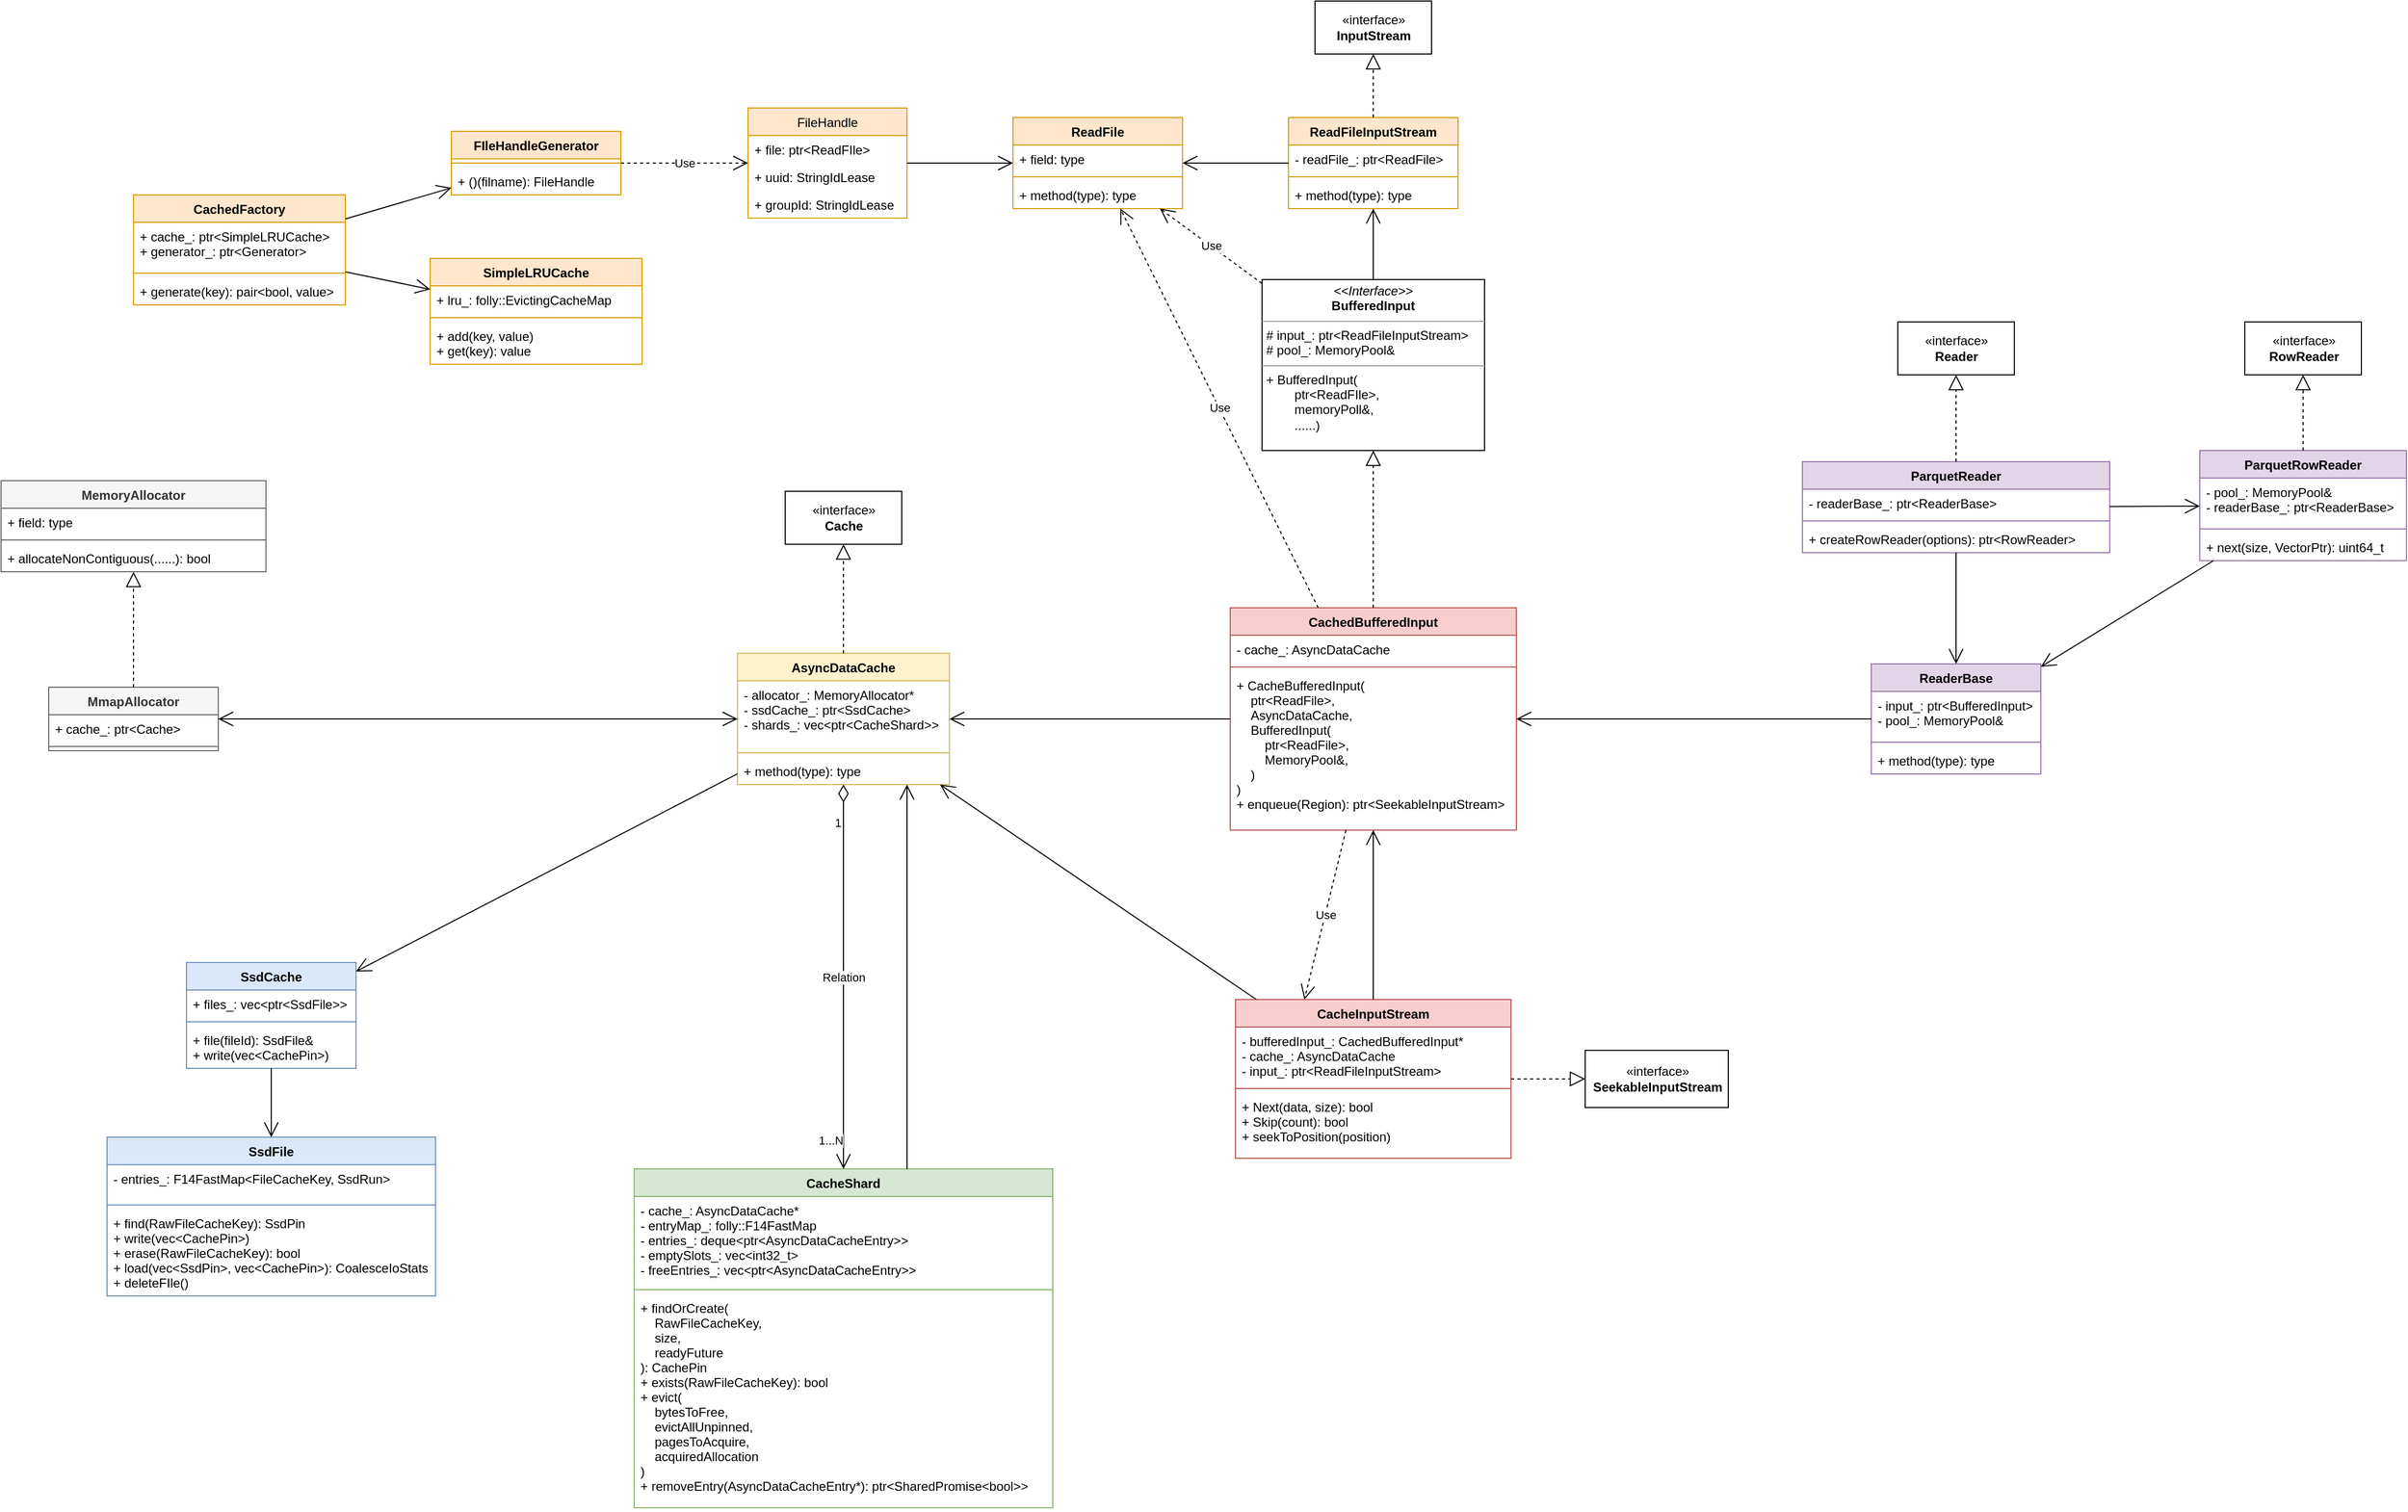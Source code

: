 <mxfile version="24.3.1" type="github">
  <diagram name="第 1 页" id="Pp-75ZngFEsOOak7LyUB">
    <mxGraphModel dx="2874" dy="721" grid="1" gridSize="10" guides="1" tooltips="1" connect="1" arrows="1" fold="1" page="0" pageScale="1" pageWidth="827" pageHeight="1169" math="0" shadow="0">
      <root>
        <mxCell id="0" />
        <mxCell id="1" parent="0" />
        <mxCell id="CNc3Xjs3FIzdw5K3xw-y-1" value="SimpleLRUCache" style="swimlane;fontStyle=1;align=center;verticalAlign=top;childLayout=stackLayout;horizontal=1;startSize=26;horizontalStack=0;resizeParent=1;resizeParentMax=0;resizeLast=0;collapsible=1;marginBottom=0;fillColor=#ffe6cc;strokeColor=#d79b00;" vertex="1" parent="1">
          <mxGeometry x="-210" y="660" width="200" height="100" as="geometry" />
        </mxCell>
        <mxCell id="CNc3Xjs3FIzdw5K3xw-y-2" value="+ lru_: folly::EvictingCacheMap" style="text;strokeColor=none;fillColor=none;align=left;verticalAlign=top;spacingLeft=4;spacingRight=4;overflow=hidden;rotatable=0;points=[[0,0.5],[1,0.5]];portConstraint=eastwest;" vertex="1" parent="CNc3Xjs3FIzdw5K3xw-y-1">
          <mxGeometry y="26" width="200" height="26" as="geometry" />
        </mxCell>
        <mxCell id="CNc3Xjs3FIzdw5K3xw-y-3" value="" style="line;strokeWidth=1;fillColor=none;align=left;verticalAlign=middle;spacingTop=-1;spacingLeft=3;spacingRight=3;rotatable=0;labelPosition=right;points=[];portConstraint=eastwest;strokeColor=inherit;" vertex="1" parent="CNc3Xjs3FIzdw5K3xw-y-1">
          <mxGeometry y="52" width="200" height="8" as="geometry" />
        </mxCell>
        <mxCell id="CNc3Xjs3FIzdw5K3xw-y-4" value="+ add(key, value)&#xa;+ get(key): value" style="text;strokeColor=none;fillColor=none;align=left;verticalAlign=top;spacingLeft=4;spacingRight=4;overflow=hidden;rotatable=0;points=[[0,0.5],[1,0.5]];portConstraint=eastwest;" vertex="1" parent="CNc3Xjs3FIzdw5K3xw-y-1">
          <mxGeometry y="60" width="200" height="40" as="geometry" />
        </mxCell>
        <mxCell id="CNc3Xjs3FIzdw5K3xw-y-5" value="FIleHandleGenerator" style="swimlane;fontStyle=1;align=center;verticalAlign=top;childLayout=stackLayout;horizontal=1;startSize=26;horizontalStack=0;resizeParent=1;resizeParentMax=0;resizeLast=0;collapsible=1;marginBottom=0;fillColor=#ffe6cc;strokeColor=#d79b00;" vertex="1" parent="1">
          <mxGeometry x="-190" y="540" width="160" height="60" as="geometry" />
        </mxCell>
        <mxCell id="CNc3Xjs3FIzdw5K3xw-y-6" value="" style="line;strokeWidth=1;fillColor=none;align=left;verticalAlign=middle;spacingTop=-1;spacingLeft=3;spacingRight=3;rotatable=0;labelPosition=right;points=[];portConstraint=eastwest;strokeColor=inherit;" vertex="1" parent="CNc3Xjs3FIzdw5K3xw-y-5">
          <mxGeometry y="26" width="160" height="8" as="geometry" />
        </mxCell>
        <mxCell id="CNc3Xjs3FIzdw5K3xw-y-7" value="+ ()(filname): FileHandle" style="text;strokeColor=none;fillColor=none;align=left;verticalAlign=top;spacingLeft=4;spacingRight=4;overflow=hidden;rotatable=0;points=[[0,0.5],[1,0.5]];portConstraint=eastwest;" vertex="1" parent="CNc3Xjs3FIzdw5K3xw-y-5">
          <mxGeometry y="34" width="160" height="26" as="geometry" />
        </mxCell>
        <mxCell id="CNc3Xjs3FIzdw5K3xw-y-8" value="FileHandle" style="swimlane;fontStyle=0;childLayout=stackLayout;horizontal=1;startSize=26;fillColor=#ffe6cc;horizontalStack=0;resizeParent=1;resizeParentMax=0;resizeLast=0;collapsible=1;marginBottom=0;strokeColor=#d79b00;" vertex="1" parent="1">
          <mxGeometry x="90" y="518" width="150" height="104" as="geometry" />
        </mxCell>
        <mxCell id="CNc3Xjs3FIzdw5K3xw-y-9" value="+ file: ptr&lt;ReadFIle&gt;" style="text;strokeColor=none;fillColor=none;align=left;verticalAlign=top;spacingLeft=4;spacingRight=4;overflow=hidden;rotatable=0;points=[[0,0.5],[1,0.5]];portConstraint=eastwest;" vertex="1" parent="CNc3Xjs3FIzdw5K3xw-y-8">
          <mxGeometry y="26" width="150" height="26" as="geometry" />
        </mxCell>
        <mxCell id="CNc3Xjs3FIzdw5K3xw-y-10" value="+ uuid: StringIdLease" style="text;strokeColor=none;fillColor=none;align=left;verticalAlign=top;spacingLeft=4;spacingRight=4;overflow=hidden;rotatable=0;points=[[0,0.5],[1,0.5]];portConstraint=eastwest;" vertex="1" parent="CNc3Xjs3FIzdw5K3xw-y-8">
          <mxGeometry y="52" width="150" height="26" as="geometry" />
        </mxCell>
        <mxCell id="CNc3Xjs3FIzdw5K3xw-y-11" value="+ groupId: StringIdLease" style="text;strokeColor=none;fillColor=none;align=left;verticalAlign=top;spacingLeft=4;spacingRight=4;overflow=hidden;rotatable=0;points=[[0,0.5],[1,0.5]];portConstraint=eastwest;" vertex="1" parent="CNc3Xjs3FIzdw5K3xw-y-8">
          <mxGeometry y="78" width="150" height="26" as="geometry" />
        </mxCell>
        <mxCell id="CNc3Xjs3FIzdw5K3xw-y-12" value="ParquetReader" style="swimlane;fontStyle=1;align=center;verticalAlign=top;childLayout=stackLayout;horizontal=1;startSize=26;horizontalStack=0;resizeParent=1;resizeParentMax=0;resizeLast=0;collapsible=1;marginBottom=0;fillColor=#e1d5e7;strokeColor=#9673a6;" vertex="1" parent="1">
          <mxGeometry x="1085" y="852" width="290" height="86" as="geometry" />
        </mxCell>
        <mxCell id="CNc3Xjs3FIzdw5K3xw-y-13" value="- readerBase_: ptr&lt;ReaderBase&gt;" style="text;strokeColor=none;fillColor=none;align=left;verticalAlign=top;spacingLeft=4;spacingRight=4;overflow=hidden;rotatable=0;points=[[0,0.5],[1,0.5]];portConstraint=eastwest;" vertex="1" parent="CNc3Xjs3FIzdw5K3xw-y-12">
          <mxGeometry y="26" width="290" height="26" as="geometry" />
        </mxCell>
        <mxCell id="CNc3Xjs3FIzdw5K3xw-y-14" value="" style="line;strokeWidth=1;fillColor=none;align=left;verticalAlign=middle;spacingTop=-1;spacingLeft=3;spacingRight=3;rotatable=0;labelPosition=right;points=[];portConstraint=eastwest;strokeColor=inherit;" vertex="1" parent="CNc3Xjs3FIzdw5K3xw-y-12">
          <mxGeometry y="52" width="290" height="8" as="geometry" />
        </mxCell>
        <mxCell id="CNc3Xjs3FIzdw5K3xw-y-15" value="+ createRowReader(options): ptr&lt;RowReader&gt;" style="text;strokeColor=none;fillColor=none;align=left;verticalAlign=top;spacingLeft=4;spacingRight=4;overflow=hidden;rotatable=0;points=[[0,0.5],[1,0.5]];portConstraint=eastwest;" vertex="1" parent="CNc3Xjs3FIzdw5K3xw-y-12">
          <mxGeometry y="60" width="290" height="26" as="geometry" />
        </mxCell>
        <mxCell id="CNc3Xjs3FIzdw5K3xw-y-16" value="ParquetRowReader" style="swimlane;fontStyle=1;align=center;verticalAlign=top;childLayout=stackLayout;horizontal=1;startSize=26;horizontalStack=0;resizeParent=1;resizeParentMax=0;resizeLast=0;collapsible=1;marginBottom=0;fillColor=#e1d5e7;strokeColor=#9673a6;" vertex="1" parent="1">
          <mxGeometry x="1460" y="841.5" width="195" height="104" as="geometry" />
        </mxCell>
        <mxCell id="CNc3Xjs3FIzdw5K3xw-y-17" value="- pool_: MemoryPool&amp;&#xa;- readerBase_: ptr&lt;ReaderBase&gt;" style="text;strokeColor=none;fillColor=none;align=left;verticalAlign=top;spacingLeft=4;spacingRight=4;overflow=hidden;rotatable=0;points=[[0,0.5],[1,0.5]];portConstraint=eastwest;" vertex="1" parent="CNc3Xjs3FIzdw5K3xw-y-16">
          <mxGeometry y="26" width="195" height="44" as="geometry" />
        </mxCell>
        <mxCell id="CNc3Xjs3FIzdw5K3xw-y-18" value="" style="line;strokeWidth=1;fillColor=none;align=left;verticalAlign=middle;spacingTop=-1;spacingLeft=3;spacingRight=3;rotatable=0;labelPosition=right;points=[];portConstraint=eastwest;strokeColor=inherit;" vertex="1" parent="CNc3Xjs3FIzdw5K3xw-y-16">
          <mxGeometry y="70" width="195" height="8" as="geometry" />
        </mxCell>
        <mxCell id="CNc3Xjs3FIzdw5K3xw-y-19" value="+ next(size, VectorPtr): uint64_t" style="text;strokeColor=none;fillColor=none;align=left;verticalAlign=top;spacingLeft=4;spacingRight=4;overflow=hidden;rotatable=0;points=[[0,0.5],[1,0.5]];portConstraint=eastwest;" vertex="1" parent="CNc3Xjs3FIzdw5K3xw-y-16">
          <mxGeometry y="78" width="195" height="26" as="geometry" />
        </mxCell>
        <mxCell id="CNc3Xjs3FIzdw5K3xw-y-20" value="AsyncDataCache" style="swimlane;fontStyle=1;align=center;verticalAlign=top;childLayout=stackLayout;horizontal=1;startSize=26;horizontalStack=0;resizeParent=1;resizeParentMax=0;resizeLast=0;collapsible=1;marginBottom=0;fillColor=#fff2cc;strokeColor=#d6b656;" vertex="1" parent="1">
          <mxGeometry x="80" y="1033" width="200" height="124" as="geometry" />
        </mxCell>
        <mxCell id="CNc3Xjs3FIzdw5K3xw-y-21" value="- allocator_: MemoryAllocator*&#xa;- ssdCache_: ptr&lt;SsdCache&gt;&#xa;- shards_: vec&lt;ptr&lt;CacheShard&gt;&gt;" style="text;strokeColor=none;fillColor=none;align=left;verticalAlign=top;spacingLeft=4;spacingRight=4;overflow=hidden;rotatable=0;points=[[0,0.5],[1,0.5]];portConstraint=eastwest;" vertex="1" parent="CNc3Xjs3FIzdw5K3xw-y-20">
          <mxGeometry y="26" width="200" height="64" as="geometry" />
        </mxCell>
        <mxCell id="CNc3Xjs3FIzdw5K3xw-y-22" value="" style="line;strokeWidth=1;fillColor=none;align=left;verticalAlign=middle;spacingTop=-1;spacingLeft=3;spacingRight=3;rotatable=0;labelPosition=right;points=[];portConstraint=eastwest;strokeColor=inherit;" vertex="1" parent="CNc3Xjs3FIzdw5K3xw-y-20">
          <mxGeometry y="90" width="200" height="8" as="geometry" />
        </mxCell>
        <mxCell id="CNc3Xjs3FIzdw5K3xw-y-23" value="+ method(type): type" style="text;strokeColor=none;fillColor=none;align=left;verticalAlign=top;spacingLeft=4;spacingRight=4;overflow=hidden;rotatable=0;points=[[0,0.5],[1,0.5]];portConstraint=eastwest;" vertex="1" parent="CNc3Xjs3FIzdw5K3xw-y-20">
          <mxGeometry y="98" width="200" height="26" as="geometry" />
        </mxCell>
        <mxCell id="CNc3Xjs3FIzdw5K3xw-y-24" value="CacheShard" style="swimlane;fontStyle=1;align=center;verticalAlign=top;childLayout=stackLayout;horizontal=1;startSize=26;horizontalStack=0;resizeParent=1;resizeParentMax=0;resizeLast=0;collapsible=1;marginBottom=0;fillColor=#d5e8d4;strokeColor=#82b366;" vertex="1" parent="1">
          <mxGeometry x="-17.5" y="1520" width="395" height="320" as="geometry" />
        </mxCell>
        <mxCell id="CNc3Xjs3FIzdw5K3xw-y-25" value="- cache_: AsyncDataCache*&#xa;- entryMap_: folly::F14FastMap&#xa;- entries_: deque&lt;ptr&lt;AsyncDataCacheEntry&gt;&gt;&#xa;- emptySlots_: vec&lt;int32_t&gt;&#xa;- freeEntries_: vec&lt;ptr&lt;AsyncDataCacheEntry&gt;&gt;" style="text;strokeColor=none;fillColor=none;align=left;verticalAlign=top;spacingLeft=4;spacingRight=4;overflow=hidden;rotatable=0;points=[[0,0.5],[1,0.5]];portConstraint=eastwest;" vertex="1" parent="CNc3Xjs3FIzdw5K3xw-y-24">
          <mxGeometry y="26" width="395" height="84" as="geometry" />
        </mxCell>
        <mxCell id="CNc3Xjs3FIzdw5K3xw-y-26" value="" style="line;strokeWidth=1;fillColor=none;align=left;verticalAlign=middle;spacingTop=-1;spacingLeft=3;spacingRight=3;rotatable=0;labelPosition=right;points=[];portConstraint=eastwest;strokeColor=inherit;" vertex="1" parent="CNc3Xjs3FIzdw5K3xw-y-24">
          <mxGeometry y="110" width="395" height="8" as="geometry" />
        </mxCell>
        <mxCell id="CNc3Xjs3FIzdw5K3xw-y-27" value="+ findOrCreate(&#xa;    RawFileCacheKey,&#xa;    size,&#xa;    readyFuture    &#xa;): CachePin&#xa;+ exists(RawFileCacheKey): bool&#xa;+ evict(&#xa;    bytesToFree,&#xa;    evictAllUnpinned,&#xa;    pagesToAcquire,&#xa;    acquiredAllocation&#xa;)&#xa;+ removeEntry(AsyncDataCacheEntry*): ptr&lt;SharedPromise&lt;bool&gt;&gt;" style="text;strokeColor=none;fillColor=none;align=left;verticalAlign=top;spacingLeft=4;spacingRight=4;overflow=hidden;rotatable=0;points=[[0,0.5],[1,0.5]];portConstraint=eastwest;" vertex="1" parent="CNc3Xjs3FIzdw5K3xw-y-24">
          <mxGeometry y="118" width="395" height="202" as="geometry" />
        </mxCell>
        <mxCell id="CNc3Xjs3FIzdw5K3xw-y-28" value="SsdCache" style="swimlane;fontStyle=1;align=center;verticalAlign=top;childLayout=stackLayout;horizontal=1;startSize=26;horizontalStack=0;resizeParent=1;resizeParentMax=0;resizeLast=0;collapsible=1;marginBottom=0;fillColor=#dae8fc;strokeColor=#6c8ebf;" vertex="1" parent="1">
          <mxGeometry x="-440" y="1325" width="160" height="100" as="geometry" />
        </mxCell>
        <mxCell id="CNc3Xjs3FIzdw5K3xw-y-29" value="+ files_: vec&lt;ptr&lt;SsdFile&gt;&gt;" style="text;strokeColor=none;fillColor=none;align=left;verticalAlign=top;spacingLeft=4;spacingRight=4;overflow=hidden;rotatable=0;points=[[0,0.5],[1,0.5]];portConstraint=eastwest;" vertex="1" parent="CNc3Xjs3FIzdw5K3xw-y-28">
          <mxGeometry y="26" width="160" height="26" as="geometry" />
        </mxCell>
        <mxCell id="CNc3Xjs3FIzdw5K3xw-y-30" value="" style="line;strokeWidth=1;fillColor=none;align=left;verticalAlign=middle;spacingTop=-1;spacingLeft=3;spacingRight=3;rotatable=0;labelPosition=right;points=[];portConstraint=eastwest;strokeColor=inherit;" vertex="1" parent="CNc3Xjs3FIzdw5K3xw-y-28">
          <mxGeometry y="52" width="160" height="8" as="geometry" />
        </mxCell>
        <mxCell id="CNc3Xjs3FIzdw5K3xw-y-31" value="+ file(fileId): SsdFile&amp;&#xa;+ write(vec&lt;CachePin&gt;)" style="text;strokeColor=none;fillColor=none;align=left;verticalAlign=top;spacingLeft=4;spacingRight=4;overflow=hidden;rotatable=0;points=[[0,0.5],[1,0.5]];portConstraint=eastwest;" vertex="1" parent="CNc3Xjs3FIzdw5K3xw-y-28">
          <mxGeometry y="60" width="160" height="40" as="geometry" />
        </mxCell>
        <mxCell id="CNc3Xjs3FIzdw5K3xw-y-32" value="SsdFile" style="swimlane;fontStyle=1;align=center;verticalAlign=top;childLayout=stackLayout;horizontal=1;startSize=26;horizontalStack=0;resizeParent=1;resizeParentMax=0;resizeLast=0;collapsible=1;marginBottom=0;fillColor=#dae8fc;strokeColor=#6c8ebf;" vertex="1" parent="1">
          <mxGeometry x="-515" y="1490" width="310" height="150" as="geometry" />
        </mxCell>
        <mxCell id="CNc3Xjs3FIzdw5K3xw-y-33" value="- entries_: F14FastMap&lt;FileCacheKey, SsdRun&gt;" style="text;strokeColor=none;fillColor=none;align=left;verticalAlign=top;spacingLeft=4;spacingRight=4;overflow=hidden;rotatable=0;points=[[0,0.5],[1,0.5]];portConstraint=eastwest;" vertex="1" parent="CNc3Xjs3FIzdw5K3xw-y-32">
          <mxGeometry y="26" width="310" height="34" as="geometry" />
        </mxCell>
        <mxCell id="CNc3Xjs3FIzdw5K3xw-y-34" value="" style="line;strokeWidth=1;fillColor=none;align=left;verticalAlign=middle;spacingTop=-1;spacingLeft=3;spacingRight=3;rotatable=0;labelPosition=right;points=[];portConstraint=eastwest;strokeColor=inherit;" vertex="1" parent="CNc3Xjs3FIzdw5K3xw-y-32">
          <mxGeometry y="60" width="310" height="8" as="geometry" />
        </mxCell>
        <mxCell id="CNc3Xjs3FIzdw5K3xw-y-35" value="+ find(RawFileCacheKey): SsdPin&#xa;+ write(vec&lt;CachePin&gt;)&#xa;+ erase(RawFileCacheKey): bool&#xa;+ load(vec&lt;SsdPin&gt;, vec&lt;CachePin&gt;): CoalesceIoStats&#xa;+ deleteFIle()" style="text;strokeColor=none;fillColor=none;align=left;verticalAlign=top;spacingLeft=4;spacingRight=4;overflow=hidden;rotatable=0;points=[[0,0.5],[1,0.5]];portConstraint=eastwest;" vertex="1" parent="CNc3Xjs3FIzdw5K3xw-y-32">
          <mxGeometry y="68" width="310" height="82" as="geometry" />
        </mxCell>
        <mxCell id="CNc3Xjs3FIzdw5K3xw-y-36" value="CachedBufferedInput" style="swimlane;fontStyle=1;align=center;verticalAlign=top;childLayout=stackLayout;horizontal=1;startSize=26;horizontalStack=0;resizeParent=1;resizeParentMax=0;resizeLast=0;collapsible=1;marginBottom=0;fillColor=#f8cecc;strokeColor=#b85450;" vertex="1" parent="1">
          <mxGeometry x="545" y="990" width="270" height="210" as="geometry" />
        </mxCell>
        <mxCell id="CNc3Xjs3FIzdw5K3xw-y-37" value="- cache_: AsyncDataCache" style="text;strokeColor=none;fillColor=none;align=left;verticalAlign=top;spacingLeft=4;spacingRight=4;overflow=hidden;rotatable=0;points=[[0,0.5],[1,0.5]];portConstraint=eastwest;" vertex="1" parent="CNc3Xjs3FIzdw5K3xw-y-36">
          <mxGeometry y="26" width="270" height="26" as="geometry" />
        </mxCell>
        <mxCell id="CNc3Xjs3FIzdw5K3xw-y-38" value="" style="line;strokeWidth=1;fillColor=none;align=left;verticalAlign=middle;spacingTop=-1;spacingLeft=3;spacingRight=3;rotatable=0;labelPosition=right;points=[];portConstraint=eastwest;strokeColor=inherit;" vertex="1" parent="CNc3Xjs3FIzdw5K3xw-y-36">
          <mxGeometry y="52" width="270" height="8" as="geometry" />
        </mxCell>
        <mxCell id="CNc3Xjs3FIzdw5K3xw-y-39" value="+ CacheBufferedInput(&#xa;    ptr&lt;ReadFile&gt;,&#xa;    AsyncDataCache,&#xa;    BufferedInput(&#xa;        ptr&lt;ReadFile&gt;,&#xa;        MemoryPool&amp;,&#xa;    )&#xa;)&#xa;+ enqueue(Region): ptr&lt;SeekableInputStream&gt;" style="text;strokeColor=none;fillColor=none;align=left;verticalAlign=top;spacingLeft=4;spacingRight=4;overflow=hidden;rotatable=0;points=[[0,0.5],[1,0.5]];portConstraint=eastwest;" vertex="1" parent="CNc3Xjs3FIzdw5K3xw-y-36">
          <mxGeometry y="60" width="270" height="150" as="geometry" />
        </mxCell>
        <mxCell id="CNc3Xjs3FIzdw5K3xw-y-40" value="CacheInputStream" style="swimlane;fontStyle=1;align=center;verticalAlign=top;childLayout=stackLayout;horizontal=1;startSize=26;horizontalStack=0;resizeParent=1;resizeParentMax=0;resizeLast=0;collapsible=1;marginBottom=0;fillColor=#f8cecc;strokeColor=#b85450;" vertex="1" parent="1">
          <mxGeometry x="550" y="1360" width="260" height="150" as="geometry" />
        </mxCell>
        <mxCell id="CNc3Xjs3FIzdw5K3xw-y-41" value="- bufferedInput_: CachedBufferedInput*&#xa;- cache_: AsyncDataCache&#xa;- input_: ptr&lt;ReadFileInputStream&gt;" style="text;strokeColor=none;fillColor=none;align=left;verticalAlign=top;spacingLeft=4;spacingRight=4;overflow=hidden;rotatable=0;points=[[0,0.5],[1,0.5]];portConstraint=eastwest;" vertex="1" parent="CNc3Xjs3FIzdw5K3xw-y-40">
          <mxGeometry y="26" width="260" height="54" as="geometry" />
        </mxCell>
        <mxCell id="CNc3Xjs3FIzdw5K3xw-y-42" value="" style="line;strokeWidth=1;fillColor=none;align=left;verticalAlign=middle;spacingTop=-1;spacingLeft=3;spacingRight=3;rotatable=0;labelPosition=right;points=[];portConstraint=eastwest;strokeColor=inherit;" vertex="1" parent="CNc3Xjs3FIzdw5K3xw-y-40">
          <mxGeometry y="80" width="260" height="8" as="geometry" />
        </mxCell>
        <mxCell id="CNc3Xjs3FIzdw5K3xw-y-43" value="+ Next(data, size): bool&#xa;+ Skip(count): bool&#xa;+ seekToPosition(position)" style="text;strokeColor=none;fillColor=none;align=left;verticalAlign=top;spacingLeft=4;spacingRight=4;overflow=hidden;rotatable=0;points=[[0,0.5],[1,0.5]];portConstraint=eastwest;" vertex="1" parent="CNc3Xjs3FIzdw5K3xw-y-40">
          <mxGeometry y="88" width="260" height="62" as="geometry" />
        </mxCell>
        <mxCell id="CNc3Xjs3FIzdw5K3xw-y-44" value="ReadFileInputStream" style="swimlane;fontStyle=1;align=center;verticalAlign=top;childLayout=stackLayout;horizontal=1;startSize=26;horizontalStack=0;resizeParent=1;resizeParentMax=0;resizeLast=0;collapsible=1;marginBottom=0;fillColor=#ffe6cc;strokeColor=#d79b00;" vertex="1" parent="1">
          <mxGeometry x="600" y="527" width="160" height="86" as="geometry" />
        </mxCell>
        <mxCell id="CNc3Xjs3FIzdw5K3xw-y-45" value="- readFile_: ptr&lt;ReadFile&gt;" style="text;strokeColor=none;fillColor=none;align=left;verticalAlign=top;spacingLeft=4;spacingRight=4;overflow=hidden;rotatable=0;points=[[0,0.5],[1,0.5]];portConstraint=eastwest;" vertex="1" parent="CNc3Xjs3FIzdw5K3xw-y-44">
          <mxGeometry y="26" width="160" height="26" as="geometry" />
        </mxCell>
        <mxCell id="CNc3Xjs3FIzdw5K3xw-y-46" value="" style="line;strokeWidth=1;fillColor=none;align=left;verticalAlign=middle;spacingTop=-1;spacingLeft=3;spacingRight=3;rotatable=0;labelPosition=right;points=[];portConstraint=eastwest;strokeColor=inherit;" vertex="1" parent="CNc3Xjs3FIzdw5K3xw-y-44">
          <mxGeometry y="52" width="160" height="8" as="geometry" />
        </mxCell>
        <mxCell id="CNc3Xjs3FIzdw5K3xw-y-47" value="+ method(type): type" style="text;strokeColor=none;fillColor=none;align=left;verticalAlign=top;spacingLeft=4;spacingRight=4;overflow=hidden;rotatable=0;points=[[0,0.5],[1,0.5]];portConstraint=eastwest;" vertex="1" parent="CNc3Xjs3FIzdw5K3xw-y-44">
          <mxGeometry y="60" width="160" height="26" as="geometry" />
        </mxCell>
        <mxCell id="CNc3Xjs3FIzdw5K3xw-y-48" value="«interface»&lt;br&gt;&lt;b&gt;InputStream&lt;/b&gt;" style="html=1;" vertex="1" parent="1">
          <mxGeometry x="625" y="417" width="110" height="50" as="geometry" />
        </mxCell>
        <mxCell id="CNc3Xjs3FIzdw5K3xw-y-49" value="" style="endArrow=block;dashed=1;endFill=0;endSize=12;html=1;rounded=0;exitX=0.5;exitY=0;exitDx=0;exitDy=0;entryX=0.5;entryY=1;entryDx=0;entryDy=0;" edge="1" parent="1" source="CNc3Xjs3FIzdw5K3xw-y-44" target="CNc3Xjs3FIzdw5K3xw-y-48">
          <mxGeometry width="160" relative="1" as="geometry">
            <mxPoint x="640" y="510" as="sourcePoint" />
            <mxPoint x="800" y="510" as="targetPoint" />
          </mxGeometry>
        </mxCell>
        <mxCell id="CNc3Xjs3FIzdw5K3xw-y-50" value="ReadFile" style="swimlane;fontStyle=1;align=center;verticalAlign=top;childLayout=stackLayout;horizontal=1;startSize=26;horizontalStack=0;resizeParent=1;resizeParentMax=0;resizeLast=0;collapsible=1;marginBottom=0;fillColor=#ffe6cc;strokeColor=#d79b00;" vertex="1" parent="1">
          <mxGeometry x="340" y="527" width="160" height="86" as="geometry" />
        </mxCell>
        <mxCell id="CNc3Xjs3FIzdw5K3xw-y-51" value="+ field: type" style="text;strokeColor=none;fillColor=none;align=left;verticalAlign=top;spacingLeft=4;spacingRight=4;overflow=hidden;rotatable=0;points=[[0,0.5],[1,0.5]];portConstraint=eastwest;" vertex="1" parent="CNc3Xjs3FIzdw5K3xw-y-50">
          <mxGeometry y="26" width="160" height="26" as="geometry" />
        </mxCell>
        <mxCell id="CNc3Xjs3FIzdw5K3xw-y-52" value="" style="line;strokeWidth=1;fillColor=none;align=left;verticalAlign=middle;spacingTop=-1;spacingLeft=3;spacingRight=3;rotatable=0;labelPosition=right;points=[];portConstraint=eastwest;strokeColor=inherit;" vertex="1" parent="CNc3Xjs3FIzdw5K3xw-y-50">
          <mxGeometry y="52" width="160" height="8" as="geometry" />
        </mxCell>
        <mxCell id="CNc3Xjs3FIzdw5K3xw-y-53" value="+ method(type): type" style="text;strokeColor=none;fillColor=none;align=left;verticalAlign=top;spacingLeft=4;spacingRight=4;overflow=hidden;rotatable=0;points=[[0,0.5],[1,0.5]];portConstraint=eastwest;" vertex="1" parent="CNc3Xjs3FIzdw5K3xw-y-50">
          <mxGeometry y="60" width="160" height="26" as="geometry" />
        </mxCell>
        <mxCell id="CNc3Xjs3FIzdw5K3xw-y-54" value="" style="endArrow=open;endFill=1;endSize=12;html=1;rounded=0;" edge="1" parent="1" source="CNc3Xjs3FIzdw5K3xw-y-44" target="CNc3Xjs3FIzdw5K3xw-y-50">
          <mxGeometry width="160" relative="1" as="geometry">
            <mxPoint x="790" y="560" as="sourcePoint" />
            <mxPoint x="880" y="550" as="targetPoint" />
          </mxGeometry>
        </mxCell>
        <mxCell id="CNc3Xjs3FIzdw5K3xw-y-55" value="" style="endArrow=open;endFill=1;endSize=12;html=1;rounded=0;" edge="1" parent="1" source="CNc3Xjs3FIzdw5K3xw-y-8" target="CNc3Xjs3FIzdw5K3xw-y-50">
          <mxGeometry width="160" relative="1" as="geometry">
            <mxPoint x="240" y="450" as="sourcePoint" />
            <mxPoint x="400" y="450" as="targetPoint" />
          </mxGeometry>
        </mxCell>
        <mxCell id="CNc3Xjs3FIzdw5K3xw-y-56" value="Use" style="endArrow=open;endSize=12;dashed=1;html=1;rounded=0;" edge="1" parent="1" source="CNc3Xjs3FIzdw5K3xw-y-5" target="CNc3Xjs3FIzdw5K3xw-y-8">
          <mxGeometry width="160" relative="1" as="geometry">
            <mxPoint x="-60" y="650" as="sourcePoint" />
            <mxPoint x="100" y="650" as="targetPoint" />
          </mxGeometry>
        </mxCell>
        <mxCell id="CNc3Xjs3FIzdw5K3xw-y-57" value="CachedFactory" style="swimlane;fontStyle=1;align=center;verticalAlign=top;childLayout=stackLayout;horizontal=1;startSize=26;horizontalStack=0;resizeParent=1;resizeParentMax=0;resizeLast=0;collapsible=1;marginBottom=0;fillColor=#ffe6cc;strokeColor=#d79b00;" vertex="1" parent="1">
          <mxGeometry x="-490" y="600" width="200" height="104" as="geometry" />
        </mxCell>
        <mxCell id="CNc3Xjs3FIzdw5K3xw-y-58" value="+ cache_: ptr&lt;SimpleLRUCache&gt;&#xa;+ generator_: ptr&lt;Generator&gt;" style="text;strokeColor=none;fillColor=none;align=left;verticalAlign=top;spacingLeft=4;spacingRight=4;overflow=hidden;rotatable=0;points=[[0,0.5],[1,0.5]];portConstraint=eastwest;" vertex="1" parent="CNc3Xjs3FIzdw5K3xw-y-57">
          <mxGeometry y="26" width="200" height="44" as="geometry" />
        </mxCell>
        <mxCell id="CNc3Xjs3FIzdw5K3xw-y-59" value="" style="line;strokeWidth=1;fillColor=none;align=left;verticalAlign=middle;spacingTop=-1;spacingLeft=3;spacingRight=3;rotatable=0;labelPosition=right;points=[];portConstraint=eastwest;strokeColor=inherit;" vertex="1" parent="CNc3Xjs3FIzdw5K3xw-y-57">
          <mxGeometry y="70" width="200" height="8" as="geometry" />
        </mxCell>
        <mxCell id="CNc3Xjs3FIzdw5K3xw-y-60" value="+ generate(key): pair&lt;bool, value&gt;" style="text;strokeColor=none;fillColor=none;align=left;verticalAlign=top;spacingLeft=4;spacingRight=4;overflow=hidden;rotatable=0;points=[[0,0.5],[1,0.5]];portConstraint=eastwest;" vertex="1" parent="CNc3Xjs3FIzdw5K3xw-y-57">
          <mxGeometry y="78" width="200" height="26" as="geometry" />
        </mxCell>
        <mxCell id="CNc3Xjs3FIzdw5K3xw-y-61" value="" style="endArrow=open;endFill=1;endSize=12;html=1;rounded=0;" edge="1" parent="1" source="CNc3Xjs3FIzdw5K3xw-y-57" target="CNc3Xjs3FIzdw5K3xw-y-1">
          <mxGeometry width="160" relative="1" as="geometry">
            <mxPoint x="-410" y="790" as="sourcePoint" />
            <mxPoint x="-250" y="790" as="targetPoint" />
          </mxGeometry>
        </mxCell>
        <mxCell id="CNc3Xjs3FIzdw5K3xw-y-62" value="" style="endArrow=open;endFill=1;endSize=12;html=1;rounded=0;" edge="1" parent="1" source="CNc3Xjs3FIzdw5K3xw-y-57" target="CNc3Xjs3FIzdw5K3xw-y-5">
          <mxGeometry width="160" relative="1" as="geometry">
            <mxPoint x="-310" y="470" as="sourcePoint" />
            <mxPoint x="-150" y="470" as="targetPoint" />
          </mxGeometry>
        </mxCell>
        <mxCell id="CNc3Xjs3FIzdw5K3xw-y-63" value="«interface»&lt;br&gt;&lt;b&gt;Reader&lt;/b&gt;" style="html=1;" vertex="1" parent="1">
          <mxGeometry x="1175" y="720" width="110" height="50" as="geometry" />
        </mxCell>
        <mxCell id="CNc3Xjs3FIzdw5K3xw-y-64" value="ReaderBase" style="swimlane;fontStyle=1;align=center;verticalAlign=top;childLayout=stackLayout;horizontal=1;startSize=26;horizontalStack=0;resizeParent=1;resizeParentMax=0;resizeLast=0;collapsible=1;marginBottom=0;fillColor=#e1d5e7;strokeColor=#9673a6;" vertex="1" parent="1">
          <mxGeometry x="1150" y="1043" width="160" height="104" as="geometry" />
        </mxCell>
        <mxCell id="CNc3Xjs3FIzdw5K3xw-y-65" value="- input_: ptr&lt;BufferedInput&gt;&#xa;- pool_: MemoryPool&amp;" style="text;strokeColor=none;fillColor=none;align=left;verticalAlign=top;spacingLeft=4;spacingRight=4;overflow=hidden;rotatable=0;points=[[0,0.5],[1,0.5]];portConstraint=eastwest;" vertex="1" parent="CNc3Xjs3FIzdw5K3xw-y-64">
          <mxGeometry y="26" width="160" height="44" as="geometry" />
        </mxCell>
        <mxCell id="CNc3Xjs3FIzdw5K3xw-y-66" value="" style="line;strokeWidth=1;fillColor=none;align=left;verticalAlign=middle;spacingTop=-1;spacingLeft=3;spacingRight=3;rotatable=0;labelPosition=right;points=[];portConstraint=eastwest;strokeColor=inherit;" vertex="1" parent="CNc3Xjs3FIzdw5K3xw-y-64">
          <mxGeometry y="70" width="160" height="8" as="geometry" />
        </mxCell>
        <mxCell id="CNc3Xjs3FIzdw5K3xw-y-67" value="+ method(type): type" style="text;strokeColor=none;fillColor=none;align=left;verticalAlign=top;spacingLeft=4;spacingRight=4;overflow=hidden;rotatable=0;points=[[0,0.5],[1,0.5]];portConstraint=eastwest;" vertex="1" parent="CNc3Xjs3FIzdw5K3xw-y-64">
          <mxGeometry y="78" width="160" height="26" as="geometry" />
        </mxCell>
        <mxCell id="CNc3Xjs3FIzdw5K3xw-y-68" value="" style="endArrow=block;dashed=1;endFill=0;endSize=12;html=1;rounded=0;exitX=0.5;exitY=0;exitDx=0;exitDy=0;" edge="1" parent="1" source="CNc3Xjs3FIzdw5K3xw-y-12" target="CNc3Xjs3FIzdw5K3xw-y-63">
          <mxGeometry width="160" relative="1" as="geometry">
            <mxPoint x="400" y="710" as="sourcePoint" />
            <mxPoint x="560" y="710" as="targetPoint" />
          </mxGeometry>
        </mxCell>
        <mxCell id="CNc3Xjs3FIzdw5K3xw-y-69" value="" style="endArrow=open;endFill=1;endSize=12;html=1;rounded=0;" edge="1" parent="1" source="CNc3Xjs3FIzdw5K3xw-y-12" target="CNc3Xjs3FIzdw5K3xw-y-64">
          <mxGeometry width="160" relative="1" as="geometry">
            <mxPoint x="30" y="970" as="sourcePoint" />
            <mxPoint x="190" y="970" as="targetPoint" />
          </mxGeometry>
        </mxCell>
        <mxCell id="CNc3Xjs3FIzdw5K3xw-y-70" value="" style="endArrow=block;dashed=1;endFill=0;endSize=12;html=1;rounded=0;exitX=0.5;exitY=0;exitDx=0;exitDy=0;" edge="1" parent="1" source="CNc3Xjs3FIzdw5K3xw-y-36" target="CNc3Xjs3FIzdw5K3xw-y-72">
          <mxGeometry width="160" relative="1" as="geometry">
            <mxPoint x="720" y="1207.75" as="sourcePoint" />
            <mxPoint x="735" y="855.75" as="targetPoint" />
          </mxGeometry>
        </mxCell>
        <mxCell id="CNc3Xjs3FIzdw5K3xw-y-71" value="" style="endArrow=open;endFill=1;endSize=12;html=1;rounded=0;" edge="1" parent="1" source="CNc3Xjs3FIzdw5K3xw-y-64" target="CNc3Xjs3FIzdw5K3xw-y-36">
          <mxGeometry width="160" relative="1" as="geometry">
            <mxPoint x="890" y="957.75" as="sourcePoint" />
            <mxPoint x="790" y="830.75" as="targetPoint" />
          </mxGeometry>
        </mxCell>
        <mxCell id="CNc3Xjs3FIzdw5K3xw-y-72" value="&lt;p style=&quot;margin:0px;margin-top:4px;text-align:center;&quot;&gt;&lt;i&gt;&amp;lt;&amp;lt;Interface&amp;gt;&amp;gt;&lt;/i&gt;&lt;br&gt;&lt;b&gt;BufferedInput&lt;/b&gt;&lt;/p&gt;&lt;hr size=&quot;1&quot;&gt;&lt;p style=&quot;margin:0px;margin-left:4px;&quot;&gt;# input_: ptr&amp;lt;ReadFileInputStream&amp;gt;&lt;br&gt;# pool_: MemoryPool&amp;amp;&lt;/p&gt;&lt;hr size=&quot;1&quot;&gt;&lt;p style=&quot;margin:0px;margin-left:4px;&quot;&gt;+ BufferedInput(&lt;/p&gt;&lt;p style=&quot;margin:0px;margin-left:4px;&quot;&gt;&lt;span style=&quot;white-space: pre;&quot;&gt;&#x9;&lt;/span&gt;ptr&amp;lt;ReadFIle&amp;gt;,&lt;/p&gt;&lt;p style=&quot;margin:0px;margin-left:4px;&quot;&gt;&lt;span style=&quot;white-space: pre;&quot;&gt;&#x9;&lt;/span&gt;memoryPoll&amp;amp;,&lt;/p&gt;&lt;p style=&quot;margin:0px;margin-left:4px;&quot;&gt;&lt;span style=&quot;white-space: pre;&quot;&gt;&#x9;&lt;/span&gt;......)&lt;br&gt;&lt;/p&gt;" style="verticalAlign=top;align=left;overflow=fill;fontSize=12;fontFamily=Helvetica;html=1;" vertex="1" parent="1">
          <mxGeometry x="575" y="680" width="210" height="161.5" as="geometry" />
        </mxCell>
        <mxCell id="CNc3Xjs3FIzdw5K3xw-y-73" value="Use" style="endArrow=open;endSize=12;dashed=1;html=1;rounded=0;" edge="1" parent="1" source="CNc3Xjs3FIzdw5K3xw-y-72" target="CNc3Xjs3FIzdw5K3xw-y-50">
          <mxGeometry width="160" relative="1" as="geometry">
            <mxPoint x="300" y="740" as="sourcePoint" />
            <mxPoint x="460" y="740" as="targetPoint" />
          </mxGeometry>
        </mxCell>
        <mxCell id="CNc3Xjs3FIzdw5K3xw-y-74" value="" style="endArrow=open;endFill=1;endSize=12;html=1;rounded=0;exitX=0.5;exitY=0;exitDx=0;exitDy=0;" edge="1" parent="1" source="CNc3Xjs3FIzdw5K3xw-y-72" target="CNc3Xjs3FIzdw5K3xw-y-44">
          <mxGeometry width="160" relative="1" as="geometry">
            <mxPoint x="380" y="800" as="sourcePoint" />
            <mxPoint x="540" y="800" as="targetPoint" />
          </mxGeometry>
        </mxCell>
        <mxCell id="CNc3Xjs3FIzdw5K3xw-y-75" value="Use" style="endArrow=open;endSize=12;dashed=1;html=1;rounded=0;" edge="1" parent="1" source="CNc3Xjs3FIzdw5K3xw-y-36" target="CNc3Xjs3FIzdw5K3xw-y-50">
          <mxGeometry width="160" relative="1" as="geometry">
            <mxPoint x="400" y="980" as="sourcePoint" />
            <mxPoint x="560" y="980" as="targetPoint" />
          </mxGeometry>
        </mxCell>
        <mxCell id="CNc3Xjs3FIzdw5K3xw-y-76" value="" style="endArrow=open;endFill=1;endSize=12;html=1;rounded=0;" edge="1" parent="1" source="CNc3Xjs3FIzdw5K3xw-y-36" target="CNc3Xjs3FIzdw5K3xw-y-20">
          <mxGeometry width="160" relative="1" as="geometry">
            <mxPoint x="490" y="1220" as="sourcePoint" />
            <mxPoint x="650" y="1220" as="targetPoint" />
          </mxGeometry>
        </mxCell>
        <mxCell id="CNc3Xjs3FIzdw5K3xw-y-77" value="«interface»&lt;br&gt;&lt;b&gt;SeekableInputStream&lt;/b&gt;" style="html=1;" vertex="1" parent="1">
          <mxGeometry x="880" y="1408" width="135" height="54" as="geometry" />
        </mxCell>
        <mxCell id="CNc3Xjs3FIzdw5K3xw-y-78" value="" style="endArrow=block;dashed=1;endFill=0;endSize=12;html=1;rounded=0;" edge="1" parent="1" source="CNc3Xjs3FIzdw5K3xw-y-40" target="CNc3Xjs3FIzdw5K3xw-y-77">
          <mxGeometry width="160" relative="1" as="geometry">
            <mxPoint x="1000" y="1140" as="sourcePoint" />
            <mxPoint x="1160" y="1140" as="targetPoint" />
          </mxGeometry>
        </mxCell>
        <mxCell id="CNc3Xjs3FIzdw5K3xw-y-79" value="" style="endArrow=open;endFill=1;endSize=12;html=1;rounded=0;" edge="1" parent="1" source="CNc3Xjs3FIzdw5K3xw-y-40" target="CNc3Xjs3FIzdw5K3xw-y-36">
          <mxGeometry width="160" relative="1" as="geometry">
            <mxPoint x="540" y="1230" as="sourcePoint" />
            <mxPoint x="700" y="1230" as="targetPoint" />
          </mxGeometry>
        </mxCell>
        <mxCell id="CNc3Xjs3FIzdw5K3xw-y-80" value="" style="endArrow=open;endFill=1;endSize=12;html=1;rounded=0;" edge="1" parent="1" source="CNc3Xjs3FIzdw5K3xw-y-40" target="CNc3Xjs3FIzdw5K3xw-y-20">
          <mxGeometry width="160" relative="1" as="geometry">
            <mxPoint x="600" y="1470" as="sourcePoint" />
            <mxPoint x="760" y="1470" as="targetPoint" />
          </mxGeometry>
        </mxCell>
        <mxCell id="CNc3Xjs3FIzdw5K3xw-y-81" value="«interface»&lt;br&gt;&lt;b&gt;RowReader&lt;/b&gt;" style="html=1;" vertex="1" parent="1">
          <mxGeometry x="1502.5" y="720" width="110" height="50" as="geometry" />
        </mxCell>
        <mxCell id="CNc3Xjs3FIzdw5K3xw-y-82" value="" style="endArrow=block;dashed=1;endFill=0;endSize=12;html=1;rounded=0;" edge="1" parent="1" source="CNc3Xjs3FIzdw5K3xw-y-16" target="CNc3Xjs3FIzdw5K3xw-y-81">
          <mxGeometry width="160" relative="1" as="geometry">
            <mxPoint x="1350" y="820" as="sourcePoint" />
            <mxPoint x="1510" y="820" as="targetPoint" />
          </mxGeometry>
        </mxCell>
        <mxCell id="CNc3Xjs3FIzdw5K3xw-y-83" value="" style="endArrow=open;endFill=1;endSize=12;html=1;rounded=0;" edge="1" parent="1" source="CNc3Xjs3FIzdw5K3xw-y-16" target="CNc3Xjs3FIzdw5K3xw-y-64">
          <mxGeometry width="160" relative="1" as="geometry">
            <mxPoint x="960" y="970" as="sourcePoint" />
            <mxPoint x="1120" y="910" as="targetPoint" />
          </mxGeometry>
        </mxCell>
        <mxCell id="CNc3Xjs3FIzdw5K3xw-y-84" value="" style="endArrow=open;endFill=1;endSize=12;html=1;rounded=0;" edge="1" parent="1" source="CNc3Xjs3FIzdw5K3xw-y-12" target="CNc3Xjs3FIzdw5K3xw-y-16">
          <mxGeometry width="160" relative="1" as="geometry">
            <mxPoint x="1360" y="870" as="sourcePoint" />
            <mxPoint x="1520" y="870" as="targetPoint" />
          </mxGeometry>
        </mxCell>
        <mxCell id="CNc3Xjs3FIzdw5K3xw-y-85" value="MemoryAllocator" style="swimlane;fontStyle=1;align=center;verticalAlign=top;childLayout=stackLayout;horizontal=1;startSize=26;horizontalStack=0;resizeParent=1;resizeParentMax=0;resizeLast=0;collapsible=1;marginBottom=0;fillColor=#f5f5f5;fontColor=#333333;strokeColor=#666666;" vertex="1" parent="1">
          <mxGeometry x="-615" y="870" width="250" height="86" as="geometry" />
        </mxCell>
        <mxCell id="CNc3Xjs3FIzdw5K3xw-y-86" value="+ field: type" style="text;strokeColor=none;fillColor=none;align=left;verticalAlign=top;spacingLeft=4;spacingRight=4;overflow=hidden;rotatable=0;points=[[0,0.5],[1,0.5]];portConstraint=eastwest;" vertex="1" parent="CNc3Xjs3FIzdw5K3xw-y-85">
          <mxGeometry y="26" width="250" height="26" as="geometry" />
        </mxCell>
        <mxCell id="CNc3Xjs3FIzdw5K3xw-y-87" value="" style="line;strokeWidth=1;fillColor=none;align=left;verticalAlign=middle;spacingTop=-1;spacingLeft=3;spacingRight=3;rotatable=0;labelPosition=right;points=[];portConstraint=eastwest;strokeColor=inherit;" vertex="1" parent="CNc3Xjs3FIzdw5K3xw-y-85">
          <mxGeometry y="52" width="250" height="8" as="geometry" />
        </mxCell>
        <mxCell id="CNc3Xjs3FIzdw5K3xw-y-88" value="+ allocateNonContiguous(......): bool" style="text;strokeColor=none;fillColor=none;align=left;verticalAlign=top;spacingLeft=4;spacingRight=4;overflow=hidden;rotatable=0;points=[[0,0.5],[1,0.5]];portConstraint=eastwest;" vertex="1" parent="CNc3Xjs3FIzdw5K3xw-y-85">
          <mxGeometry y="60" width="250" height="26" as="geometry" />
        </mxCell>
        <mxCell id="CNc3Xjs3FIzdw5K3xw-y-89" value="" style="endArrow=open;endFill=1;endSize=12;html=1;rounded=0;" edge="1" parent="1" source="CNc3Xjs3FIzdw5K3xw-y-20" target="CNc3Xjs3FIzdw5K3xw-y-92">
          <mxGeometry width="160" relative="1" as="geometry">
            <mxPoint x="400" y="1190" as="sourcePoint" />
            <mxPoint x="560" y="1190" as="targetPoint" />
          </mxGeometry>
        </mxCell>
        <mxCell id="CNc3Xjs3FIzdw5K3xw-y-90" value="" style="endArrow=open;endFill=1;endSize=12;html=1;rounded=0;" edge="1" parent="1" source="CNc3Xjs3FIzdw5K3xw-y-20" target="CNc3Xjs3FIzdw5K3xw-y-28">
          <mxGeometry width="160" relative="1" as="geometry">
            <mxPoint x="560" y="1470" as="sourcePoint" />
            <mxPoint x="720" y="1470" as="targetPoint" />
          </mxGeometry>
        </mxCell>
        <mxCell id="CNc3Xjs3FIzdw5K3xw-y-91" value="" style="endArrow=open;endFill=1;endSize=12;html=1;rounded=0;" edge="1" parent="1" source="CNc3Xjs3FIzdw5K3xw-y-28" target="CNc3Xjs3FIzdw5K3xw-y-32">
          <mxGeometry width="160" relative="1" as="geometry">
            <mxPoint x="-290" y="1820" as="sourcePoint" />
            <mxPoint x="-130" y="1820" as="targetPoint" />
          </mxGeometry>
        </mxCell>
        <mxCell id="CNc3Xjs3FIzdw5K3xw-y-92" value="MmapAllocator" style="swimlane;fontStyle=1;align=center;verticalAlign=top;childLayout=stackLayout;horizontal=1;startSize=26;horizontalStack=0;resizeParent=1;resizeParentMax=0;resizeLast=0;collapsible=1;marginBottom=0;fillColor=#f5f5f5;fontColor=#333333;strokeColor=#666666;" vertex="1" parent="1">
          <mxGeometry x="-570" y="1065" width="160" height="60" as="geometry" />
        </mxCell>
        <mxCell id="CNc3Xjs3FIzdw5K3xw-y-93" value="+ cache_: ptr&lt;Cache&gt;" style="text;strokeColor=none;fillColor=none;align=left;verticalAlign=top;spacingLeft=4;spacingRight=4;overflow=hidden;rotatable=0;points=[[0,0.5],[1,0.5]];portConstraint=eastwest;" vertex="1" parent="CNc3Xjs3FIzdw5K3xw-y-92">
          <mxGeometry y="26" width="160" height="26" as="geometry" />
        </mxCell>
        <mxCell id="CNc3Xjs3FIzdw5K3xw-y-94" value="" style="line;strokeWidth=1;fillColor=none;align=left;verticalAlign=middle;spacingTop=-1;spacingLeft=3;spacingRight=3;rotatable=0;labelPosition=right;points=[];portConstraint=eastwest;strokeColor=inherit;" vertex="1" parent="CNc3Xjs3FIzdw5K3xw-y-92">
          <mxGeometry y="52" width="160" height="8" as="geometry" />
        </mxCell>
        <mxCell id="CNc3Xjs3FIzdw5K3xw-y-95" value="" style="endArrow=block;dashed=1;endFill=0;endSize=12;html=1;rounded=0;exitX=0.5;exitY=0;exitDx=0;exitDy=0;" edge="1" parent="1" source="CNc3Xjs3FIzdw5K3xw-y-92" target="CNc3Xjs3FIzdw5K3xw-y-85">
          <mxGeometry width="160" relative="1" as="geometry">
            <mxPoint x="-810" y="1320" as="sourcePoint" />
            <mxPoint x="-650" y="1320" as="targetPoint" />
          </mxGeometry>
        </mxCell>
        <mxCell id="CNc3Xjs3FIzdw5K3xw-y-96" value="«interface»&lt;br&gt;&lt;b&gt;Cache&lt;/b&gt;" style="html=1;" vertex="1" parent="1">
          <mxGeometry x="125" y="880" width="110" height="50" as="geometry" />
        </mxCell>
        <mxCell id="CNc3Xjs3FIzdw5K3xw-y-97" value="Use" style="endArrow=open;endSize=12;dashed=1;html=1;rounded=0;entryX=0.25;entryY=0;entryDx=0;entryDy=0;" edge="1" parent="1" source="CNc3Xjs3FIzdw5K3xw-y-36" target="CNc3Xjs3FIzdw5K3xw-y-40">
          <mxGeometry width="160" relative="1" as="geometry">
            <mxPoint x="340" y="1370" as="sourcePoint" />
            <mxPoint x="500" y="1370" as="targetPoint" />
          </mxGeometry>
        </mxCell>
        <mxCell id="CNc3Xjs3FIzdw5K3xw-y-98" value="" style="endArrow=open;endFill=1;endSize=12;html=1;rounded=0;" edge="1" parent="1" source="CNc3Xjs3FIzdw5K3xw-y-92" target="CNc3Xjs3FIzdw5K3xw-y-20">
          <mxGeometry width="160" relative="1" as="geometry">
            <mxPoint x="-400" y="1190" as="sourcePoint" />
            <mxPoint x="-240" y="1190" as="targetPoint" />
          </mxGeometry>
        </mxCell>
        <mxCell id="CNc3Xjs3FIzdw5K3xw-y-99" value="" style="endArrow=block;dashed=1;endFill=0;endSize=12;html=1;rounded=0;" edge="1" parent="1" source="CNc3Xjs3FIzdw5K3xw-y-20" target="CNc3Xjs3FIzdw5K3xw-y-96">
          <mxGeometry width="160" relative="1" as="geometry">
            <mxPoint x="-60" y="940" as="sourcePoint" />
            <mxPoint x="100" y="940" as="targetPoint" />
          </mxGeometry>
        </mxCell>
        <mxCell id="CNc3Xjs3FIzdw5K3xw-y-100" value="Relation" style="endArrow=open;html=1;endSize=12;startArrow=diamondThin;startSize=14;startFill=0;edgeStyle=orthogonalEdgeStyle;rounded=0;entryX=0.5;entryY=0;entryDx=0;entryDy=0;" edge="1" parent="1" source="CNc3Xjs3FIzdw5K3xw-y-20" target="CNc3Xjs3FIzdw5K3xw-y-24">
          <mxGeometry relative="1" as="geometry">
            <mxPoint x="10" y="1330" as="sourcePoint" />
            <mxPoint x="60" y="1390" as="targetPoint" />
            <Array as="points">
              <mxPoint x="180" y="1230" />
              <mxPoint x="180" y="1230" />
            </Array>
          </mxGeometry>
        </mxCell>
        <mxCell id="CNc3Xjs3FIzdw5K3xw-y-101" value="1" style="edgeLabel;resizable=0;html=1;align=left;verticalAlign=top;" connectable="0" vertex="1" parent="CNc3Xjs3FIzdw5K3xw-y-100">
          <mxGeometry x="-1" relative="1" as="geometry">
            <mxPoint x="-10" y="23" as="offset" />
          </mxGeometry>
        </mxCell>
        <mxCell id="CNc3Xjs3FIzdw5K3xw-y-102" value="1...N" style="edgeLabel;resizable=0;html=1;align=right;verticalAlign=top;" connectable="0" vertex="1" parent="CNc3Xjs3FIzdw5K3xw-y-100">
          <mxGeometry x="1" relative="1" as="geometry">
            <mxPoint y="-40" as="offset" />
          </mxGeometry>
        </mxCell>
        <mxCell id="CNc3Xjs3FIzdw5K3xw-y-103" value="" style="endArrow=open;endFill=1;endSize=12;html=1;rounded=0;entryX=0.8;entryY=1;entryDx=0;entryDy=0;entryPerimeter=0;exitX=0.652;exitY=0;exitDx=0;exitDy=0;exitPerimeter=0;" edge="1" parent="1" source="CNc3Xjs3FIzdw5K3xw-y-24" target="CNc3Xjs3FIzdw5K3xw-y-23">
          <mxGeometry width="160" relative="1" as="geometry">
            <mxPoint x="290" y="1380" as="sourcePoint" />
            <mxPoint x="450" y="1380" as="targetPoint" />
          </mxGeometry>
        </mxCell>
      </root>
    </mxGraphModel>
  </diagram>
</mxfile>
